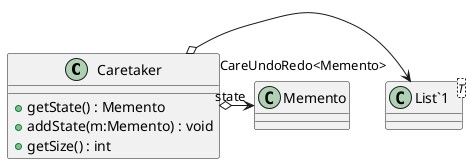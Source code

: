 @startuml
class Caretaker {
    + getState() : Memento
    + addState(m:Memento) : void
    + getSize() : int
}
class "List`1"<T> {
}
Caretaker o-> "CareUndoRedo<Memento>" "List`1"
Caretaker o-> "state" Memento
@enduml
